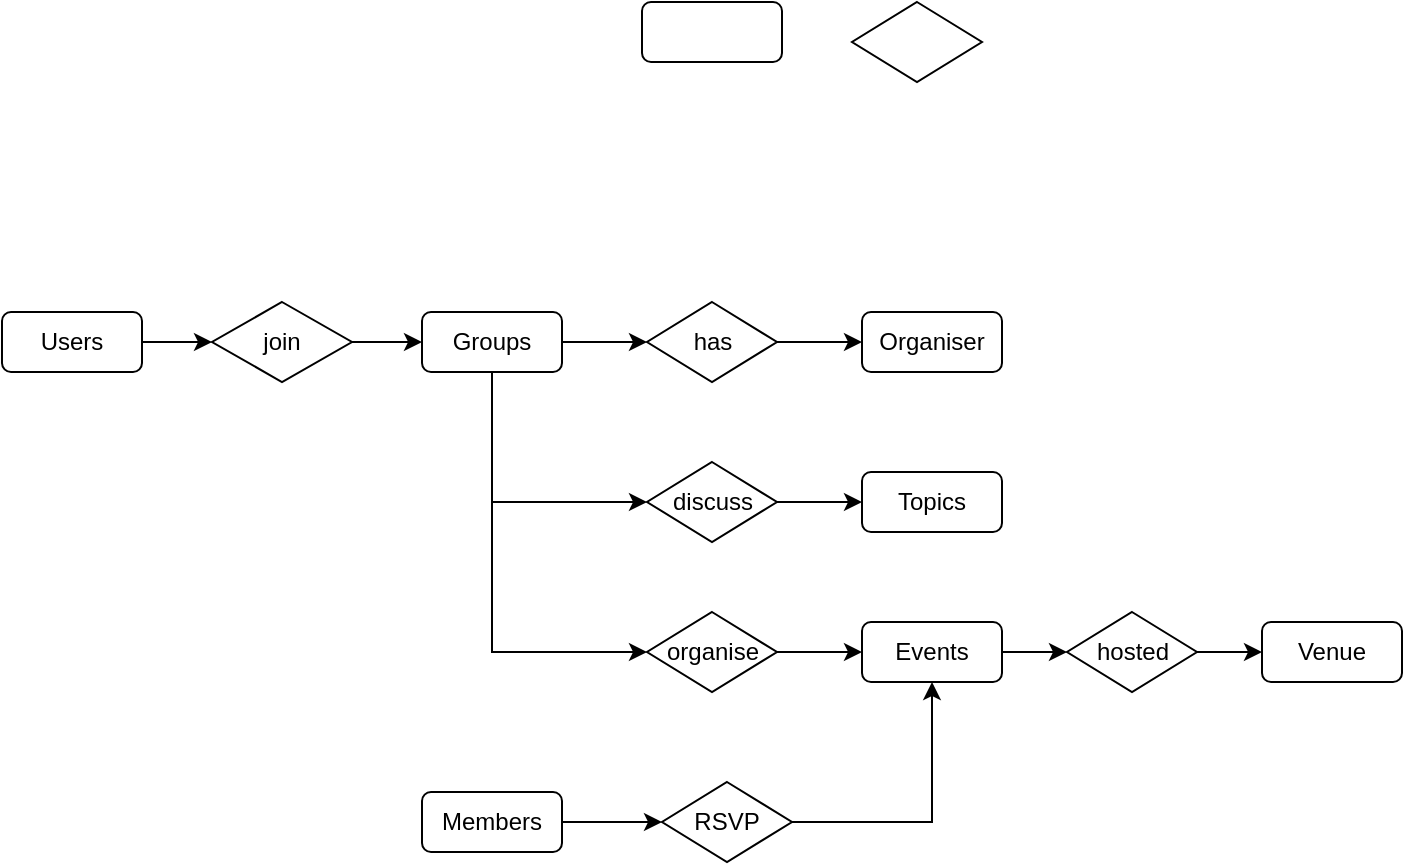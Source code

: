 <mxfile version="12.2.4"><diagram id="EQm1MBxrq2qzfhkNpwSz"><mxGraphModel dx="827" dy="566" grid="1" gridSize="10" guides="0" tooltips="1" connect="1" arrows="1" fold="1" page="1" pageScale="1" pageWidth="827" pageHeight="1169" math="0" shadow="0"><root><mxCell id="0"/><mxCell id="1" parent="0"/><mxCell id="36" style="edgeStyle=orthogonalEdgeStyle;rounded=0;orthogonalLoop=1;jettySize=auto;html=1;exitX=1;exitY=0.5;exitDx=0;exitDy=0;entryX=0;entryY=0.5;entryDx=0;entryDy=0;" edge="1" parent="1" source="2" target="10"><mxGeometry relative="1" as="geometry"/></mxCell><mxCell id="2" value="Users" style="rounded=1;whiteSpace=wrap;html=1;" vertex="1" parent="1"><mxGeometry x="-750" y="175" width="70" height="30" as="geometry"/></mxCell><mxCell id="3" value="Venue" style="rounded=1;whiteSpace=wrap;html=1;" vertex="1" parent="1"><mxGeometry x="-120" y="330" width="70" height="30" as="geometry"/></mxCell><mxCell id="24" style="edgeStyle=orthogonalEdgeStyle;rounded=0;orthogonalLoop=1;jettySize=auto;html=1;exitX=1;exitY=0.5;exitDx=0;exitDy=0;entryX=0;entryY=0.5;entryDx=0;entryDy=0;" edge="1" parent="1" source="4" target="18"><mxGeometry relative="1" as="geometry"/></mxCell><mxCell id="26" style="edgeStyle=orthogonalEdgeStyle;rounded=0;orthogonalLoop=1;jettySize=auto;html=1;exitX=0.5;exitY=1;exitDx=0;exitDy=0;entryX=0;entryY=0.5;entryDx=0;entryDy=0;" edge="1" parent="1" source="4" target="17"><mxGeometry relative="1" as="geometry"/></mxCell><mxCell id="28" style="edgeStyle=orthogonalEdgeStyle;rounded=0;orthogonalLoop=1;jettySize=auto;html=1;exitX=0.5;exitY=1;exitDx=0;exitDy=0;entryX=0;entryY=0.5;entryDx=0;entryDy=0;" edge="1" parent="1" source="4" target="20"><mxGeometry relative="1" as="geometry"/></mxCell><mxCell id="4" value="Groups" style="rounded=1;whiteSpace=wrap;html=1;" vertex="1" parent="1"><mxGeometry x="-540" y="175" width="70" height="30" as="geometry"/></mxCell><mxCell id="30" style="edgeStyle=orthogonalEdgeStyle;rounded=0;orthogonalLoop=1;jettySize=auto;html=1;exitX=1;exitY=0.5;exitDx=0;exitDy=0;entryX=0;entryY=0.5;entryDx=0;entryDy=0;" edge="1" parent="1" source="5" target="19"><mxGeometry relative="1" as="geometry"/></mxCell><mxCell id="5" value="Members" style="rounded=1;whiteSpace=wrap;html=1;" vertex="1" parent="1"><mxGeometry x="-540" y="415" width="70" height="30" as="geometry"/></mxCell><mxCell id="6" value="Organiser" style="rounded=1;whiteSpace=wrap;html=1;" vertex="1" parent="1"><mxGeometry x="-320" y="175" width="70" height="30" as="geometry"/></mxCell><mxCell id="7" value="Topics" style="rounded=1;whiteSpace=wrap;html=1;" vertex="1" parent="1"><mxGeometry x="-320" y="255" width="70" height="30" as="geometry"/></mxCell><mxCell id="34" style="edgeStyle=orthogonalEdgeStyle;rounded=0;orthogonalLoop=1;jettySize=auto;html=1;exitX=1;exitY=0.5;exitDx=0;exitDy=0;entryX=0;entryY=0.5;entryDx=0;entryDy=0;" edge="1" parent="1" source="8" target="21"><mxGeometry relative="1" as="geometry"/></mxCell><mxCell id="8" value="Events" style="rounded=1;whiteSpace=wrap;html=1;" vertex="1" parent="1"><mxGeometry x="-320" y="330" width="70" height="30" as="geometry"/></mxCell><mxCell id="9" value="" style="rounded=1;whiteSpace=wrap;html=1;" vertex="1" parent="1"><mxGeometry x="-430" y="20" width="70" height="30" as="geometry"/></mxCell><mxCell id="37" style="edgeStyle=orthogonalEdgeStyle;rounded=0;orthogonalLoop=1;jettySize=auto;html=1;exitX=1;exitY=0.5;exitDx=0;exitDy=0;entryX=0;entryY=0.5;entryDx=0;entryDy=0;" edge="1" parent="1" source="10" target="4"><mxGeometry relative="1" as="geometry"/></mxCell><mxCell id="10" value="join" style="rhombus;whiteSpace=wrap;html=1;" vertex="1" parent="1"><mxGeometry x="-645" y="170" width="70" height="40" as="geometry"/></mxCell><mxCell id="12" value="" style="rhombus;whiteSpace=wrap;html=1;" vertex="1" parent="1"><mxGeometry x="-325" y="20" width="65" height="40" as="geometry"/></mxCell><mxCell id="27" style="edgeStyle=orthogonalEdgeStyle;rounded=0;orthogonalLoop=1;jettySize=auto;html=1;exitX=1;exitY=0.5;exitDx=0;exitDy=0;entryX=0;entryY=0.5;entryDx=0;entryDy=0;" edge="1" parent="1" source="17" target="7"><mxGeometry relative="1" as="geometry"/></mxCell><mxCell id="17" value="discuss" style="rhombus;whiteSpace=wrap;html=1;" vertex="1" parent="1"><mxGeometry x="-427.5" y="250" width="65" height="40" as="geometry"/></mxCell><mxCell id="25" style="edgeStyle=orthogonalEdgeStyle;rounded=0;orthogonalLoop=1;jettySize=auto;html=1;exitX=1;exitY=0.5;exitDx=0;exitDy=0;entryX=0;entryY=0.5;entryDx=0;entryDy=0;" edge="1" parent="1" source="18" target="6"><mxGeometry relative="1" as="geometry"/></mxCell><mxCell id="18" value="has" style="rhombus;whiteSpace=wrap;html=1;" vertex="1" parent="1"><mxGeometry x="-427.5" y="170" width="65" height="40" as="geometry"/></mxCell><mxCell id="31" style="edgeStyle=orthogonalEdgeStyle;rounded=0;orthogonalLoop=1;jettySize=auto;html=1;exitX=1;exitY=0.5;exitDx=0;exitDy=0;entryX=0.5;entryY=1;entryDx=0;entryDy=0;" edge="1" parent="1" source="19" target="8"><mxGeometry relative="1" as="geometry"/></mxCell><mxCell id="19" value="RSVP" style="rhombus;whiteSpace=wrap;html=1;" vertex="1" parent="1"><mxGeometry x="-420" y="410" width="65" height="40" as="geometry"/></mxCell><mxCell id="29" style="edgeStyle=orthogonalEdgeStyle;rounded=0;orthogonalLoop=1;jettySize=auto;html=1;exitX=1;exitY=0.5;exitDx=0;exitDy=0;" edge="1" parent="1" source="20" target="8"><mxGeometry relative="1" as="geometry"/></mxCell><mxCell id="20" value="organise" style="rhombus;whiteSpace=wrap;html=1;" vertex="1" parent="1"><mxGeometry x="-427.5" y="325" width="65" height="40" as="geometry"/></mxCell><mxCell id="35" style="edgeStyle=orthogonalEdgeStyle;rounded=0;orthogonalLoop=1;jettySize=auto;html=1;exitX=1;exitY=0.5;exitDx=0;exitDy=0;entryX=0;entryY=0.5;entryDx=0;entryDy=0;" edge="1" parent="1" source="21" target="3"><mxGeometry relative="1" as="geometry"/></mxCell><mxCell id="21" value="hosted" style="rhombus;whiteSpace=wrap;html=1;" vertex="1" parent="1"><mxGeometry x="-217.5" y="325" width="65" height="40" as="geometry"/></mxCell></root></mxGraphModel></diagram></mxfile>